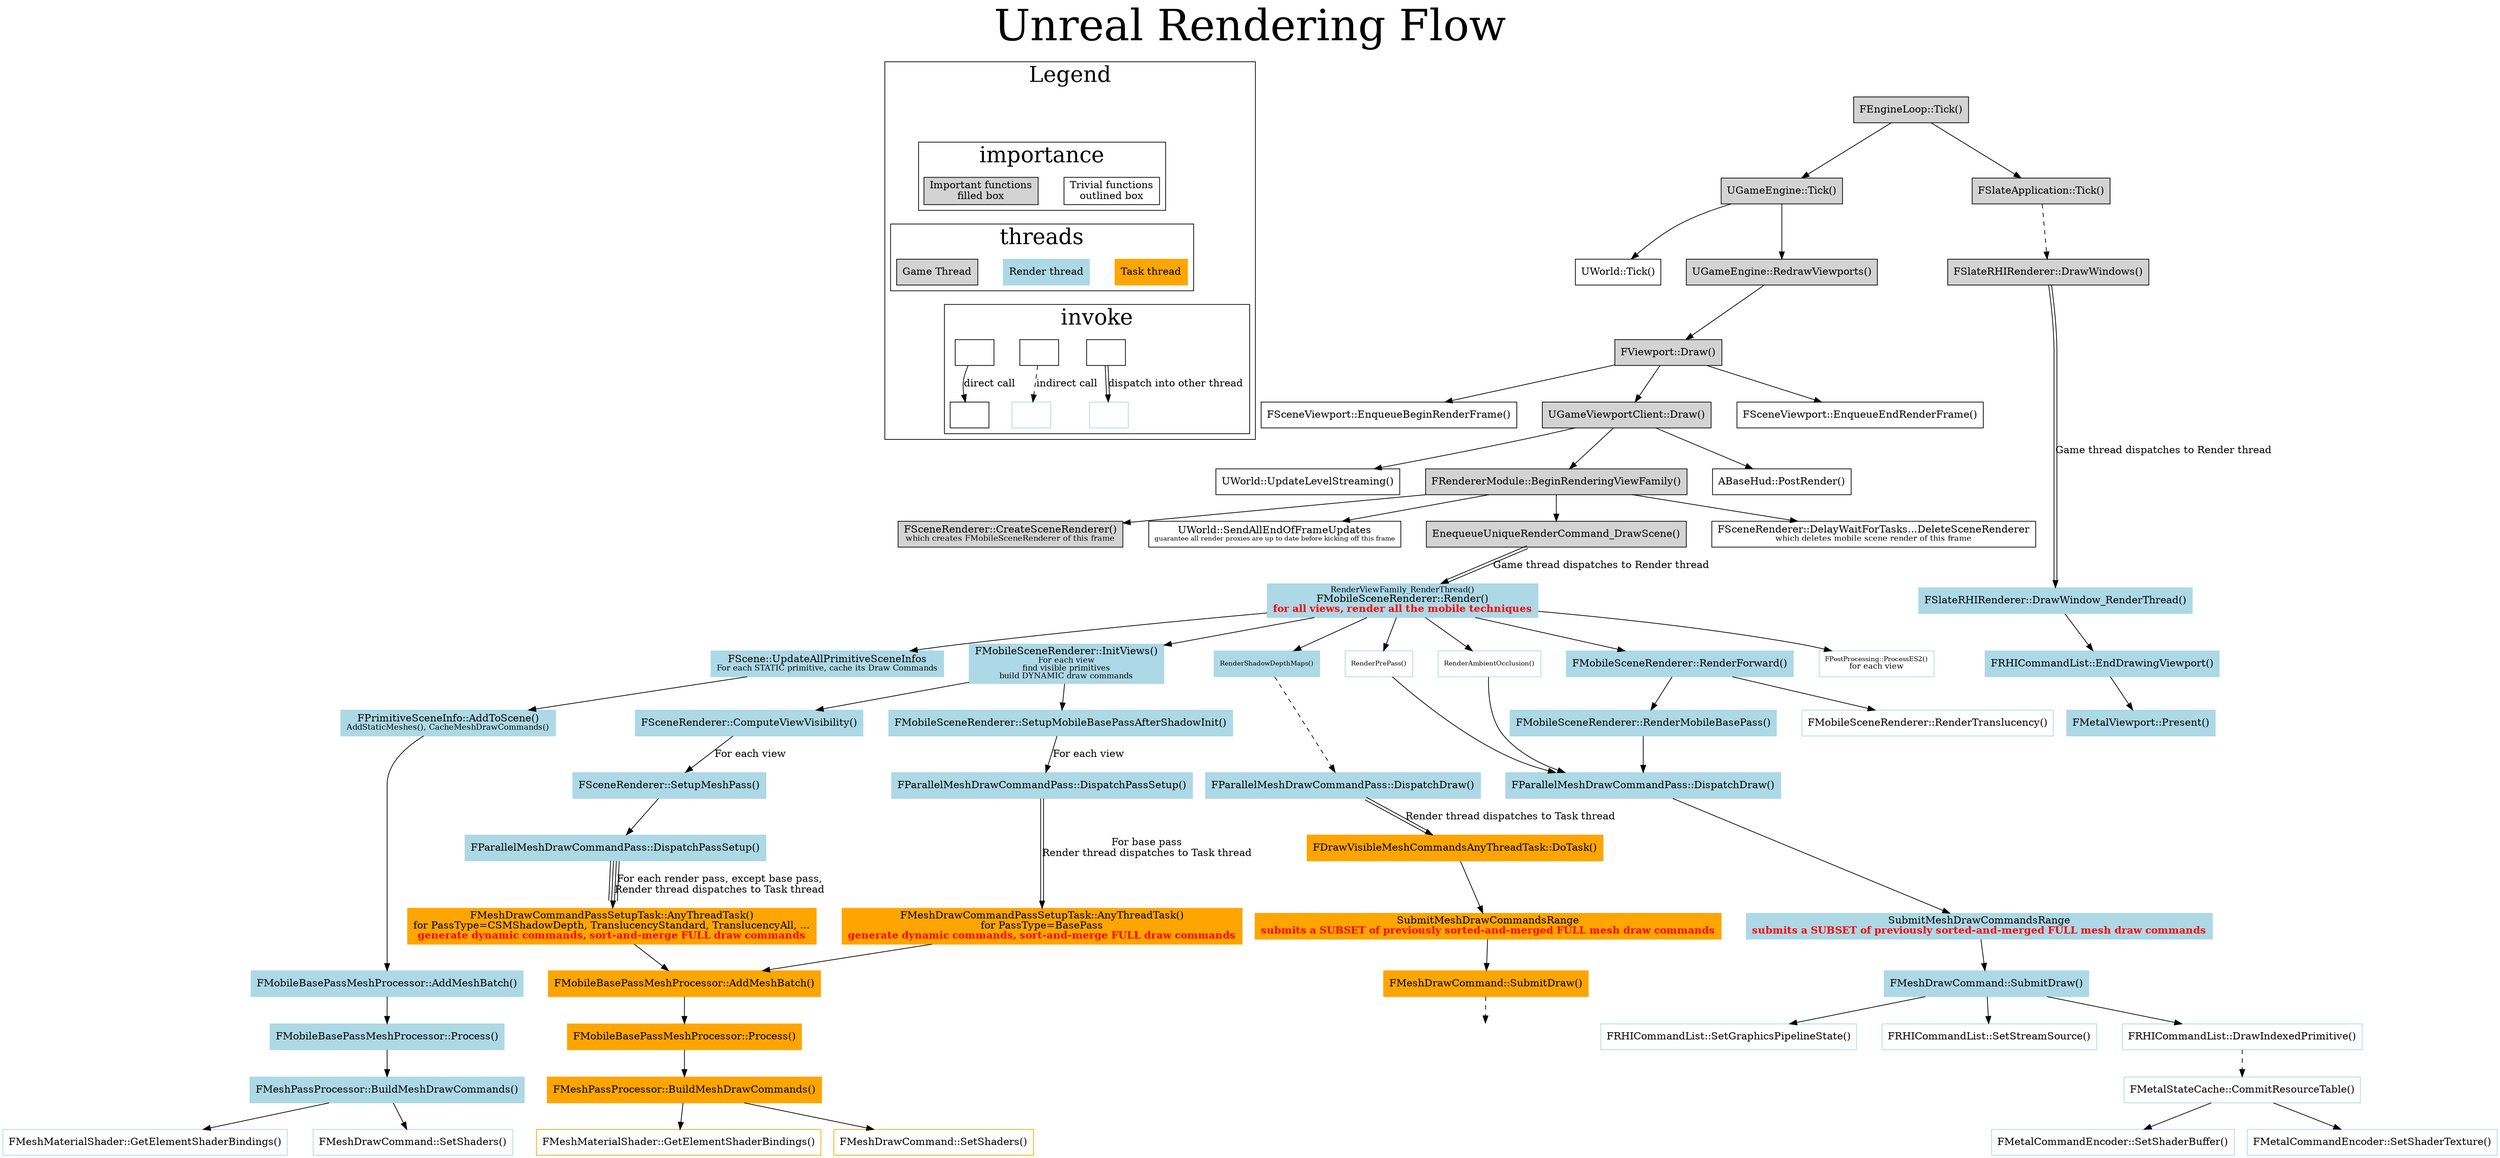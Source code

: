 digraph {

    labelloc="t";
    fontsize  = 60 // Make title stand out by giving a large font size
    label="Unreal Rendering Flow";

    rankdir="TD";

    
    subgraph cluster_01 { 
        label = "Legend";
        fontsize  = 30

        subgraph cluster_01 {
            label="threads";

            Game_Thread[label="Game Thread", shape=box, style="filled"]
            Render_thread[label="Render thread", shape=box, style="filled", color=lightblue]
            Task_thread[label="Task thread", shape=box, style="filled", color=orange]
            {
                rank = same;
                edge[style=invis];
                Game_Thread -> Render_thread -> Task_thread
                rankdir = LR;
            }
        }

        subgraph cluster_02 {
            label="importance"

            important[label=<Important functions<br/>filled box>, shape=box, style="filled"]
            trivial[label=<Trivial functions<br/>outlined box>, shape=box]
            {
                rank = same;
                edge[style=invis];
                important -> trivial
                rankdir = LR;
            }
        }


        subgraph cluster_03 {
            label="invoke"
            empty1[label="", shape=box]
            empty2[label="", shape=box]
            empty1 -> empty2[label="direct call"]

            empty5[label="", shape=box]
            empty6[label="", shape=box, color=lightblue]
            empty5 -> empty6[label="indirect call" style=dashed]
            
            empty3[label="", shape=box]
            empty4[label="", shape=box, color=lightblue]
            empty3 -> empty4[label=<dispatch into other thread> color="black:invis:black" penwidth=1]
            {
                rank = same;
                edge[style=invis];
                empty1 -> empty5 -> empty3
                rankdir = LR;
            }
        }
        


        {
            edge[style=invis];
            node[style=invis]
            
            row1 -> row2 -> row3;
            row1 -> important;
            row2 -> Game_Thread
            row3 -> empty1
        }

    }

    FEngineLoop_Tick[label="FEngineLoop::Tick()", shape=box, style="filled"]

    UWorld_Tick[label="UWorld::Tick()", shape=box]

    UGameEngine_Tick[label="UGameEngine::Tick()", shape=box, style="filled"]
    UGameEngine_RedrawViewports[label="UGameEngine::RedrawViewports()", shape=box, style="filled"]

    FSlateApplication_Tick[label="FSlateApplication::Tick()", shape=box, style="filled"]
    FSlateRHIRenderer_DrawWindows[label="FSlateRHIRenderer::DrawWindows()", shape=box, style="filled"]

    FSlateRHIRenderer_DrawWindow_RenderThread[label="FSlateRHIRenderer::DrawWindow_RenderThread()", shape=box, style="filled", color="lightblue"]

    FRHICommandList_EndDrawingViewport[label="FRHICommandList::EndDrawingViewport()", shape=box, style="filled", color="lightblue"]

    FMetalViewport_Present[label="FMetalViewport::Present()", shape=box, style="filled", color="lightblue"]

    FViewport_Draw[label="FViewport::Draw()", shape=box, style="filled"]
    FSceneViewport_EnqueueBeginRenderFrame[label="FSceneViewport::EnqueueBeginRenderFrame()", shape=box]
    UGameViewportClient_Draw[label="UGameViewportClient::Draw()", shape=box, style="filled"]
    FSceneViewport_EnqueueEndRenderFrame[label="FSceneViewport::EnqueueEndRenderFrame()", shape=box]

    UWorld_UpdateLevelStreaming[label="UWorld::UpdateLevelStreaming()", shape=box]
    FRendererModule_BeginRenderingViewFamily[label="FRendererModule::BeginRenderingViewFamily()", shape=box, style="filled"]
    ABaseHud_PostRender[label="ABaseHud::PostRender()", shape=box]

    UWorld_SendAllEndOfFrameUpdates[label=<UWorld::SendAllEndOfFrameUpdates<br/><font POINT-SIZE="9">guarantee all render proxies are up to date before kicking off this frame</font>>, shape=box]
    FSceneRenderer_CreateSceneRenderer[label=<FSceneRenderer::CreateSceneRenderer()<br/><font POINT-SIZE="11">which creates FMobileSceneRenderer of this frame</font>>, shape=box, style="filled"]
    EnequeueRenderCommand_DrawScene[label=<EnequeueUniqueRenderCommand_DrawScene()>, shape=box, style="filled"]
    DeleteSceneRenderer[label=<FSceneRenderer::DelayWaitForTasks...DeleteSceneRenderer<br/><font POINT-SIZE="11">which deletes mobile scene render of this frame</font>>, shape=box]

    FMobileSceneRenderer_Render[label=<<font POINT-SIZE="11">RenderViewFamily_RenderThread()<br/></font>FMobileSceneRenderer::Render()<br/><b><font color="red">for all views, render all the mobile techniques</font></b>>, shape=box, style="filled" color=lightblue]

    FScene_UpdateAllPrimitiveSceneInfos[label=<FScene::UpdateAllPrimitiveSceneInfos<br/><font POINT-SIZE="11">For each STATIC primitive, cache its Draw Commands</font>>, shape=box, style="filled" color=lightblue]

    FMobileSceneRenderer_InitViews[label=<FMobileSceneRenderer::InitViews()<br/><font POINT-SIZE="11">For each view<br/>find visible primitives<br/>build DYNAMIC draw commands</font>>, shape=box, style="filled" color=lightblue]


    
    FSceneRenderer_ComputeViewVisibility[label=<FSceneRenderer::ComputeViewVisibility()>, shape=box, style="filled" color=lightblue]

    FSceneRenderer_SetupMeshPass[label=<FSceneRenderer::SetupMeshPass()>, shape=box, style="filled" color=lightblue]


    FMobileSceneRenderer_SetupMobileBasePassAfterShadowInit[label=<FMobileSceneRenderer::SetupMobileBasePassAfterShadowInit()>, shape=box, style="filled" color=lightblue]

    FMeshDrawCommandPassSetupTask_AnyThreadTask_OtherPass[label=<FMeshDrawCommandPassSetupTask::AnyThreadTask()<br/>for PassType=CSMShadowDepth, TranslucencyStandard, TranslucencyAll, ...<br/><b><font color="red">generate dynamic commands, sort-and-merge FULL draw commands</font></b>>, shape=box, style="filled" color=orange]

    FMeshDrawCommandPassSetupTask_AnyThreadTask_BasePass[label=<FMeshDrawCommandPassSetupTask::AnyThreadTask()<br/>for PassType=BasePass<br/><b><font color="red">generate dynamic commands, sort-and-merge FULL draw commands</font></b>>, shape=box, style="filled" color=orange]

    FSceneRenderer_RenderShadowDepthMaps[label=<RenderShadowDepthMaps()>, shape=box, style="filled", color=lightblue fontsize=9]
    
    FMobileSceneRenderer_RenderPrePass[label=<RenderPrePass()>, shape=box, color=lightblue fontsize=9]

    FMobileSceneRenderer_RenderAmbientOcclusion[label=<RenderAmbientOcclusion()>, shape=box, color=lightblue fontsize=9]

    FMobileSceneRenderer_RenderForward[label=<FMobileSceneRenderer::RenderForward()>, shape=box, style="filled" color=lightblue]

    FPostProcessing_ProcessES2[label=<FPostProcessing::ProcessES2()<br/><font POINT-SIZE="11">for each view</font>>, shape=box, color=lightblue fontsize=9]

    FMobileSceneRenderer_RenderMobileBasePass[label=<FMobileSceneRenderer::RenderMobileBasePass()>, shape=box, style="filled" color=lightblue]

    FMobileSceneRenderer_RenderTranslucency[label=<FMobileSceneRenderer::RenderTranslucency()>, shape=box, color=lightblue]


    FPrimitiveSceneInfo_AddToScene[label=<FPrimitiveSceneInfo::AddToScene()<br/><font POINT-SIZE="11">AddStaticMeshes(), CacheMeshDrawCommands()</font>>, shape=box, style="filled" color=lightblue]

    FParallelMeshDrawCommandPass_DispatchPassSetup_BasePass[label=<FParallelMeshDrawCommandPass::DispatchPassSetup()>, shape=box, style="filled" color=lightblue]
    FParallelMeshDrawCommandPass_DispatchPassSetup_OtherPass[label=<FParallelMeshDrawCommandPass::DispatchPassSetup()>, shape=box, style="filled" color=lightblue]
    FParallelMeshDrawCommandPass_DispatchDraw[label=<FParallelMeshDrawCommandPass::DispatchDraw()> shape=box, style="filled" color=lightblue]
    FParallelMeshDrawCommandPass_DispatchDraw_RenderThread_WillTaskThread[label=<FParallelMeshDrawCommandPass::DispatchDraw()> shape=box, style="filled" color=lightblue]
    SubmitMeshDrawCommandsRange_RenderThread[label=<SubmitMeshDrawCommandsRange<br/><b><font color="red">submits a SUBSET of previously sorted-and-merged FULL mesh draw commands</font></b>>, shape=box, style="filled" color=lightblue]
    SubmitMeshDrawCommandsRange_TaskThread[label=<SubmitMeshDrawCommandsRange<br/><b><font color="red">submits a SUBSET of previously sorted-and-merged FULL mesh draw commands</font></b>>, shape=box, style="filled" color=orange]

    FDrawVisibleMeshCommandsAnyThreadTask[label=<FDrawVisibleMeshCommandsAnyThreadTask::DoTask()>, shape=box, style="filled" color=orange]


    FMobileBasePassMeshProcessor_AddMeshBatch[label=<FMobileBasePassMeshProcessor::AddMeshBatch()>, shape=box, style="filled" color=lightblue]
    FMobileBasePassMeshProcessor_Process[label=<FMobileBasePassMeshProcessor::Process()>, shape=box, style="filled" color=lightblue]
    FMeshPassProcessor_BuildMeshDrawCommands[label=<FMeshPassProcessor::BuildMeshDrawCommands()>, shape=box, style="filled" color=lightblue]
    FMeshMaterialShader_GetElementShaderBindings[label=<FMeshMaterialShader::GetElementShaderBindings()>, shape=box, color=lightblue]
    FMeshDrawCommand_SetShaders[label=<FMeshDrawCommand::SetShaders()>, shape=box, color=lightblue]

    FMobileBasePassMeshProcessor_AddMeshBatch_TaskThread[label=<FMobileBasePassMeshProcessor::AddMeshBatch()>, shape=box, style="filled" color=orange]
    FMobileBasePassMeshProcessor_Process_TaskThread[label=<FMobileBasePassMeshProcessor::Process()>, shape=box, style="filled" color=orange]
    FMeshPassProcessor_BuildMeshDrawCommands_TaskThread[label=<FMeshPassProcessor::BuildMeshDrawCommands()>, shape=box, style="filled" color=orange]
    FMeshMaterialShader_GetElementShaderBindings_TaskThread[label=<FMeshMaterialShader::GetElementShaderBindings()>, shape=box, color=orange]
    FMeshDrawCommand_SetShaders_TaskThread[label=<FMeshDrawCommand::SetShaders()>, shape=box, color=orange]


    FMeshDrawCommand_SubmitDraw_RenderThread[label=<FMeshDrawCommand::SubmitDraw()>, shape=box, color=lightblue, style="filled"]
    FMeshDrawCommand_SubmitDraw_TaskThread[label=<FMeshDrawCommand::SubmitDraw()>, shape=box, color=orange, style="filled"]
    FMeshDrawCommand_SubmitDraw_TaskThread_Subsequent[label=<FMeshDrawCommand::SubmitDraw()<br/>subsequent calls>, shape=box, color=orange, style="invis"]

    FRHICommandList_SetGraphicsPipelineState[label=<FRHICommandList::SetGraphicsPipelineState()>, shape=box, color=lightblue]
    FRHICommandList_SetStreamSource[label=<FRHICommandList::SetStreamSource()>, shape=box, color=lightblue]
    FRHICommandList_DrawIndexedPrimitive[label=<FRHICommandList::DrawIndexedPrimitive()>, shape=box, color=lightblue]


    FMetalStateCache_CommitResourceTable[label=<FMetalStateCache::CommitResourceTable()>, shape=box, color=lightblue]

    FMetalCommandEncoder_SetShaderBuffer[label=<FMetalCommandEncoder::SetShaderBuffer()>, shape=box, color=lightblue]
    FMetalCommandEncoder_SetShaderTexture[label=<FMetalCommandEncoder::SetShaderTexture()>, shape=box, color=lightblue]




    {
        FEngineLoop_Tick -> UGameEngine_Tick
        FEngineLoop_Tick -> FSlateApplication_Tick
        FSlateApplication_Tick -> FSlateRHIRenderer_DrawWindows[style=dashed]
        FSlateRHIRenderer_DrawWindows -> FSlateRHIRenderer_DrawWindow_RenderThread[label="Game thread dispatches to Render thread" color="black:invis:black" penwidth=1]
        FSlateRHIRenderer_DrawWindow_RenderThread -> FRHICommandList_EndDrawingViewport
        FRHICommandList_EndDrawingViewport -> FMetalViewport_Present

        UGameEngine_Tick -> UWorld_Tick
        UGameEngine_Tick -> UGameEngine_RedrawViewports
        {
            rank = same;
            // Here you enforce the desired order with "invisible" edges and arrowheads
            edge[style=invis];
            UWorld_Tick -> UGameEngine_RedrawViewports
            rankdir = LR;
        }

        UGameEngine_RedrawViewports -> FViewport_Draw

        FViewport_Draw -> FSceneViewport_EnqueueBeginRenderFrame
        FViewport_Draw -> UGameViewportClient_Draw
        FViewport_Draw -> FSceneViewport_EnqueueEndRenderFrame
        {
            rank = same;
            // Here you enforce the desired order with "invisible" edges and arrowheads
            edge[style=invis];
            FSceneViewport_EnqueueBeginRenderFrame -> UGameViewportClient_Draw -> FSceneViewport_EnqueueEndRenderFrame
            rankdir = LR;
        }

        UGameViewportClient_Draw -> UWorld_UpdateLevelStreaming
        UGameViewportClient_Draw -> FRendererModule_BeginRenderingViewFamily
        UGameViewportClient_Draw -> ABaseHud_PostRender
        {
            rank = same;
            // Here you enforce the desired order with "invisible" edges and arrowheads
            edge[style=invis];
            UWorld_UpdateLevelStreaming -> FRendererModule_BeginRenderingViewFamily -> ABaseHud_PostRender
        }

        FRendererModule_BeginRenderingViewFamily -> FSceneRenderer_CreateSceneRenderer
        FRendererModule_BeginRenderingViewFamily -> UWorld_SendAllEndOfFrameUpdates
        FRendererModule_BeginRenderingViewFamily -> EnequeueRenderCommand_DrawScene
        FRendererModule_BeginRenderingViewFamily -> DeleteSceneRenderer
        {
            rank = same;
            // Here you enforce the desired order with "invisible" edges and arrowheads
            edge[style=invis];
            FSceneRenderer_CreateSceneRenderer -> UWorld_SendAllEndOfFrameUpdates -> EnequeueRenderCommand_DrawScene -> DeleteSceneRenderer
            rankdir = LR;
        }

        EnequeueRenderCommand_DrawScene -> FMobileSceneRenderer_Render [label="Game thread dispatches to Render thread" color="black:invis:black" penwidth=1]

        EnequeueRenderCommand_DrawScene -> FSlateRHIRenderer_DrawWindow_RenderThread[style=invis]

        FMobileSceneRenderer_Render -> FScene_UpdateAllPrimitiveSceneInfos
        FMobileSceneRenderer_Render -> FMobileSceneRenderer_InitViews
        FMobileSceneRenderer_Render -> FSceneRenderer_RenderShadowDepthMaps
        FMobileSceneRenderer_Render -> FMobileSceneRenderer_RenderPrePass
        FMobileSceneRenderer_Render -> FMobileSceneRenderer_RenderAmbientOcclusion
        FMobileSceneRenderer_Render -> FMobileSceneRenderer_RenderForward
        FMobileSceneRenderer_Render -> FPostProcessing_ProcessES2
        {
            rank = same;
            // Here you enforce the desired order with "invisible" edges and arrowheads
            edge[style=invis];
            FScene_UpdateAllPrimitiveSceneInfos -> FMobileSceneRenderer_InitViews -> FSceneRenderer_RenderShadowDepthMaps -> FMobileSceneRenderer_RenderPrePass -> FMobileSceneRenderer_RenderAmbientOcclusion -> FMobileSceneRenderer_RenderForward -> FPostProcessing_ProcessES2
            rankdir = LR;
        }

        FScene_UpdateAllPrimitiveSceneInfos -> FPrimitiveSceneInfo_AddToScene

        FPrimitiveSceneInfo_AddToScene -> FMobileBasePassMeshProcessor_AddMeshBatch

        FMobileBasePassMeshProcessor_AddMeshBatch -> FMobileBasePassMeshProcessor_Process -> FMeshPassProcessor_BuildMeshDrawCommands

        FMeshPassProcessor_BuildMeshDrawCommands -> FMeshMaterialShader_GetElementShaderBindings
        FMeshPassProcessor_BuildMeshDrawCommands -> FMeshDrawCommand_SetShaders
        {
            rank = same;
            // Here you enforce the desired order with "invisible" edges and arrowheads
            edge[style=invis];
            FMeshMaterialShader_GetElementShaderBindings -> FMeshDrawCommand_SetShaders
            rankdir = LR;
        }

        FMobileSceneRenderer_InitViews -> FSceneRenderer_ComputeViewVisibility
        FMobileSceneRenderer_InitViews -> FMobileSceneRenderer_SetupMobileBasePassAfterShadowInit
        {
            rank = same;
            // Here you enforce the desired order with "invisible" edges and arrowheads
            edge[style=invis];
            FSceneRenderer_ComputeViewVisibility -> FMobileSceneRenderer_SetupMobileBasePassAfterShadowInit
            rankdir = LR;
        }

        FSceneRenderer_ComputeViewVisibility -> FSceneRenderer_SetupMeshPass [label=<For each view>]
        FSceneRenderer_SetupMeshPass -> FParallelMeshDrawCommandPass_DispatchPassSetup_OtherPass
        FParallelMeshDrawCommandPass_DispatchPassSetup_OtherPass -> FMeshDrawCommandPassSetupTask_AnyThreadTask_OtherPass [label=<For each render pass, except base pass,<br/>Render thread dispatches to Task thread> color="black:invis:black:invis:black:invis:black" penwidth=1]
        FMobileSceneRenderer_SetupMobileBasePassAfterShadowInit -> FParallelMeshDrawCommandPass_DispatchPassSetup_BasePass [label=<For each view>]
        FParallelMeshDrawCommandPass_DispatchPassSetup_BasePass -> FMeshDrawCommandPassSetupTask_AnyThreadTask_BasePass [label=<For base pass<br/>Render thread dispatches to Task thread> color="black:invis:black" penwidth=1]
        {
            rank = same;
            // Here you enforce the desired order with "invisible" edges and arrowheads
            edge[style=invis];
            FMeshDrawCommandPassSetupTask_AnyThreadTask_OtherPass -> FMeshDrawCommandPassSetupTask_AnyThreadTask_BasePass
            rankdir = LR;
        }


        FMeshDrawCommandPassSetupTask_AnyThreadTask_BasePass -> FMobileBasePassMeshProcessor_AddMeshBatch_TaskThread
        FMeshDrawCommandPassSetupTask_AnyThreadTask_OtherPass -> FMobileBasePassMeshProcessor_AddMeshBatch_TaskThread

        FMobileBasePassMeshProcessor_AddMeshBatch_TaskThread -> FMobileBasePassMeshProcessor_Process_TaskThread -> FMeshPassProcessor_BuildMeshDrawCommands_TaskThread

        FMeshPassProcessor_BuildMeshDrawCommands_TaskThread -> FMeshMaterialShader_GetElementShaderBindings_TaskThread
        FMeshPassProcessor_BuildMeshDrawCommands_TaskThread -> FMeshDrawCommand_SetShaders_TaskThread
        
        {
            rank = same;
            edge[style=invis];
            FMobileBasePassMeshProcessor_AddMeshBatch -> FMobileBasePassMeshProcessor_AddMeshBatch_TaskThread
            rankdir = LR;
        }


        FMobileSceneRenderer_RenderForward -> FMobileSceneRenderer_RenderMobileBasePass
        FMobileSceneRenderer_RenderForward -> FMobileSceneRenderer_RenderTranslucency
        {
            rank = same;
            // Here you enforce the desired order with "invisible" edges and arrowheads
            edge[style=invis];
            FMobileSceneRenderer_RenderMobileBasePass -> FMobileSceneRenderer_RenderTranslucency
            rankdir = LR;
        }

        FMobileSceneRenderer_RenderMobileBasePass -> FParallelMeshDrawCommandPass_DispatchDraw

        FSceneRenderer_RenderShadowDepthMaps -> FParallelMeshDrawCommandPass_DispatchDraw_RenderThread_WillTaskThread [style=dashed]
        FMobileSceneRenderer_RenderPrePass -> FParallelMeshDrawCommandPass_DispatchDraw
        FMobileSceneRenderer_RenderAmbientOcclusion -> FParallelMeshDrawCommandPass_DispatchDraw
        {
            rank = same;
            edge[style=invis];
            FParallelMeshDrawCommandPass_DispatchDraw_RenderThread_WillTaskThread -> FParallelMeshDrawCommandPass_DispatchDraw
            rankdir = LR;
        }

        FParallelMeshDrawCommandPass_DispatchDraw -> SubmitMeshDrawCommandsRange_RenderThread
        FParallelMeshDrawCommandPass_DispatchDraw_RenderThread_WillTaskThread -> FDrawVisibleMeshCommandsAnyThreadTask [label="Render thread dispatches to Task thread" color="black:invis:black" penwidth=1]
        FDrawVisibleMeshCommandsAnyThreadTask -> SubmitMeshDrawCommandsRange_TaskThread
        {
            rank = same;
            edge[style=invis];
            SubmitMeshDrawCommandsRange_TaskThread -> SubmitMeshDrawCommandsRange_RenderThread
            rankdir = LR;
        }

        SubmitMeshDrawCommandsRange_RenderThread -> FMeshDrawCommand_SubmitDraw_RenderThread
        SubmitMeshDrawCommandsRange_TaskThread -> FMeshDrawCommand_SubmitDraw_TaskThread
        FMeshDrawCommand_SubmitDraw_TaskThread -> FMeshDrawCommand_SubmitDraw_TaskThread_Subsequent [style=dashed]

        FMeshDrawCommand_SubmitDraw_RenderThread -> FRHICommandList_SetGraphicsPipelineState
        FMeshDrawCommand_SubmitDraw_RenderThread -> FRHICommandList_SetStreamSource
        FMeshDrawCommand_SubmitDraw_RenderThread -> FRHICommandList_DrawIndexedPrimitive
        {
            rank = same;
            // Here you enforce the desired order with "invisible" edges and arrowheads
            edge[style=invis];
            FRHICommandList_SetGraphicsPipelineState -> FRHICommandList_SetStreamSource -> FRHICommandList_DrawIndexedPrimitive
            rankdir = LR;
        }

        FRHICommandList_DrawIndexedPrimitive -> FMetalStateCache_CommitResourceTable [style=dashed]
        FMetalStateCache_CommitResourceTable -> FMetalCommandEncoder_SetShaderBuffer
        FMetalStateCache_CommitResourceTable -> FMetalCommandEncoder_SetShaderTexture
    }

    
}